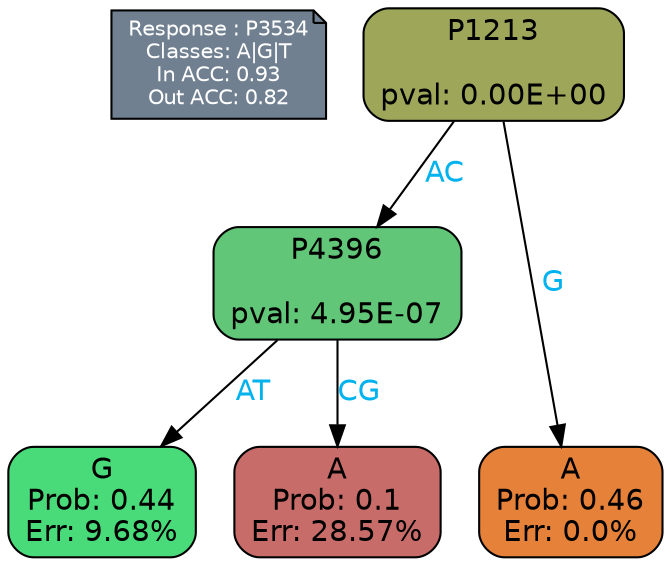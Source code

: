 digraph Tree {
node [shape=box, style="filled, rounded", color="black", fontname=helvetica] ;
graph [ranksep=equally, splines=polylines, bgcolor=transparent, dpi=600] ;
edge [fontname=helvetica] ;
LEGEND [label="Response : P3534
Classes: A|G|T
In ACC: 0.93
Out ACC: 0.82
",shape=note,align=left,style=filled,fillcolor="slategray",fontcolor="white",fontsize=10];1 [label="P1213

pval: 0.00E+00", fillcolor="#9ea65a"] ;
2 [label="P4396

pval: 4.95E-07", fillcolor="#61c677"] ;
3 [label="G
Prob: 0.44
Err: 9.68%", fillcolor="#49db7a"] ;
4 [label="A
Prob: 0.1
Err: 28.57%", fillcolor="#c86c6a"] ;
5 [label="A
Prob: 0.46
Err: 0.0%", fillcolor="#e58139"] ;
1 -> 2 [label="AC",fontcolor=deepskyblue2] ;
1 -> 5 [label="G",fontcolor=deepskyblue2] ;
2 -> 3 [label="AT",fontcolor=deepskyblue2] ;
2 -> 4 [label="CG",fontcolor=deepskyblue2] ;
{rank = same; 3;4;5;}{rank = same; LEGEND;1;}}